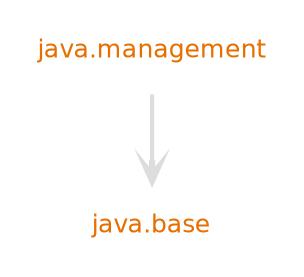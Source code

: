 digraph "java.management" {
  nodesep=.5;
  ranksep=0.600000;
  pencolor=transparent;
  node [shape=plaintext, fontcolor="#000000", fontname="DejaVuSans", fontsize=12, margin=".2,.2"];
  edge [penwidth=2, color="#999999", arrowhead=open, arrowsize=1];
  {rank=same "java.management"}
  subgraph se {
  "java.base" [fontcolor="#e76f00", group=java];
  "java.management" [fontcolor="#e76f00", group=java];
  }
  subgraph jdk {
  }
  "java.management" -> "java.base" [color="#dddddd", weight=10];
}
